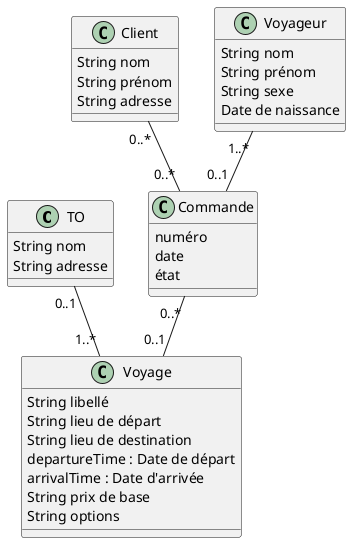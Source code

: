 @startuml
class TO {
  String nom
  String adresse
}
class Voyage {
  String libellé
  String lieu de départ
String lieu de destination
departureTime : Date de départ
arrivalTime : Date d'arrivée
String prix de base
String options
}
TO "0..1" -- "1..*"Voyage
class Client {
  String nom 
String prénom
String adresse
}
class Commande {
  numéro 
date 
état
}
class Voyageur {
String nom 
String prénom
String sexe
Date de naissance
}
Client "0..*"--"0..*"Commande
Voyageur "1..*" -- "0..1" Commande
Commande"0..*" -- "0..1"Voyage
@enduml

